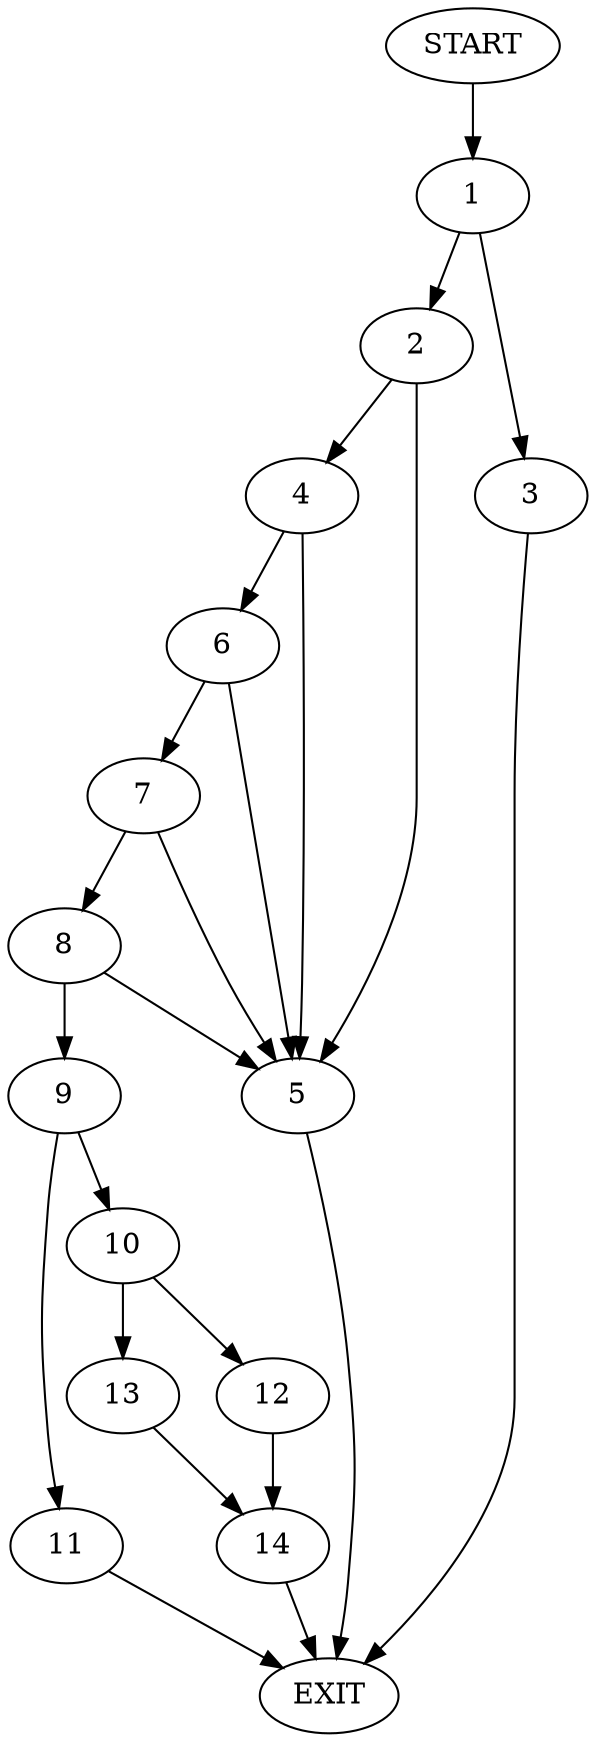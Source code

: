 digraph {
0 [label="START"]
15 [label="EXIT"]
0 -> 1
1 -> 2
1 -> 3
2 -> 4
2 -> 5
3 -> 15
4 -> 5
4 -> 6
5 -> 15
6 -> 7
6 -> 5
7 -> 8
7 -> 5
8 -> 9
8 -> 5
9 -> 10
9 -> 11
10 -> 12
10 -> 13
11 -> 15
12 -> 14
13 -> 14
14 -> 15
}
